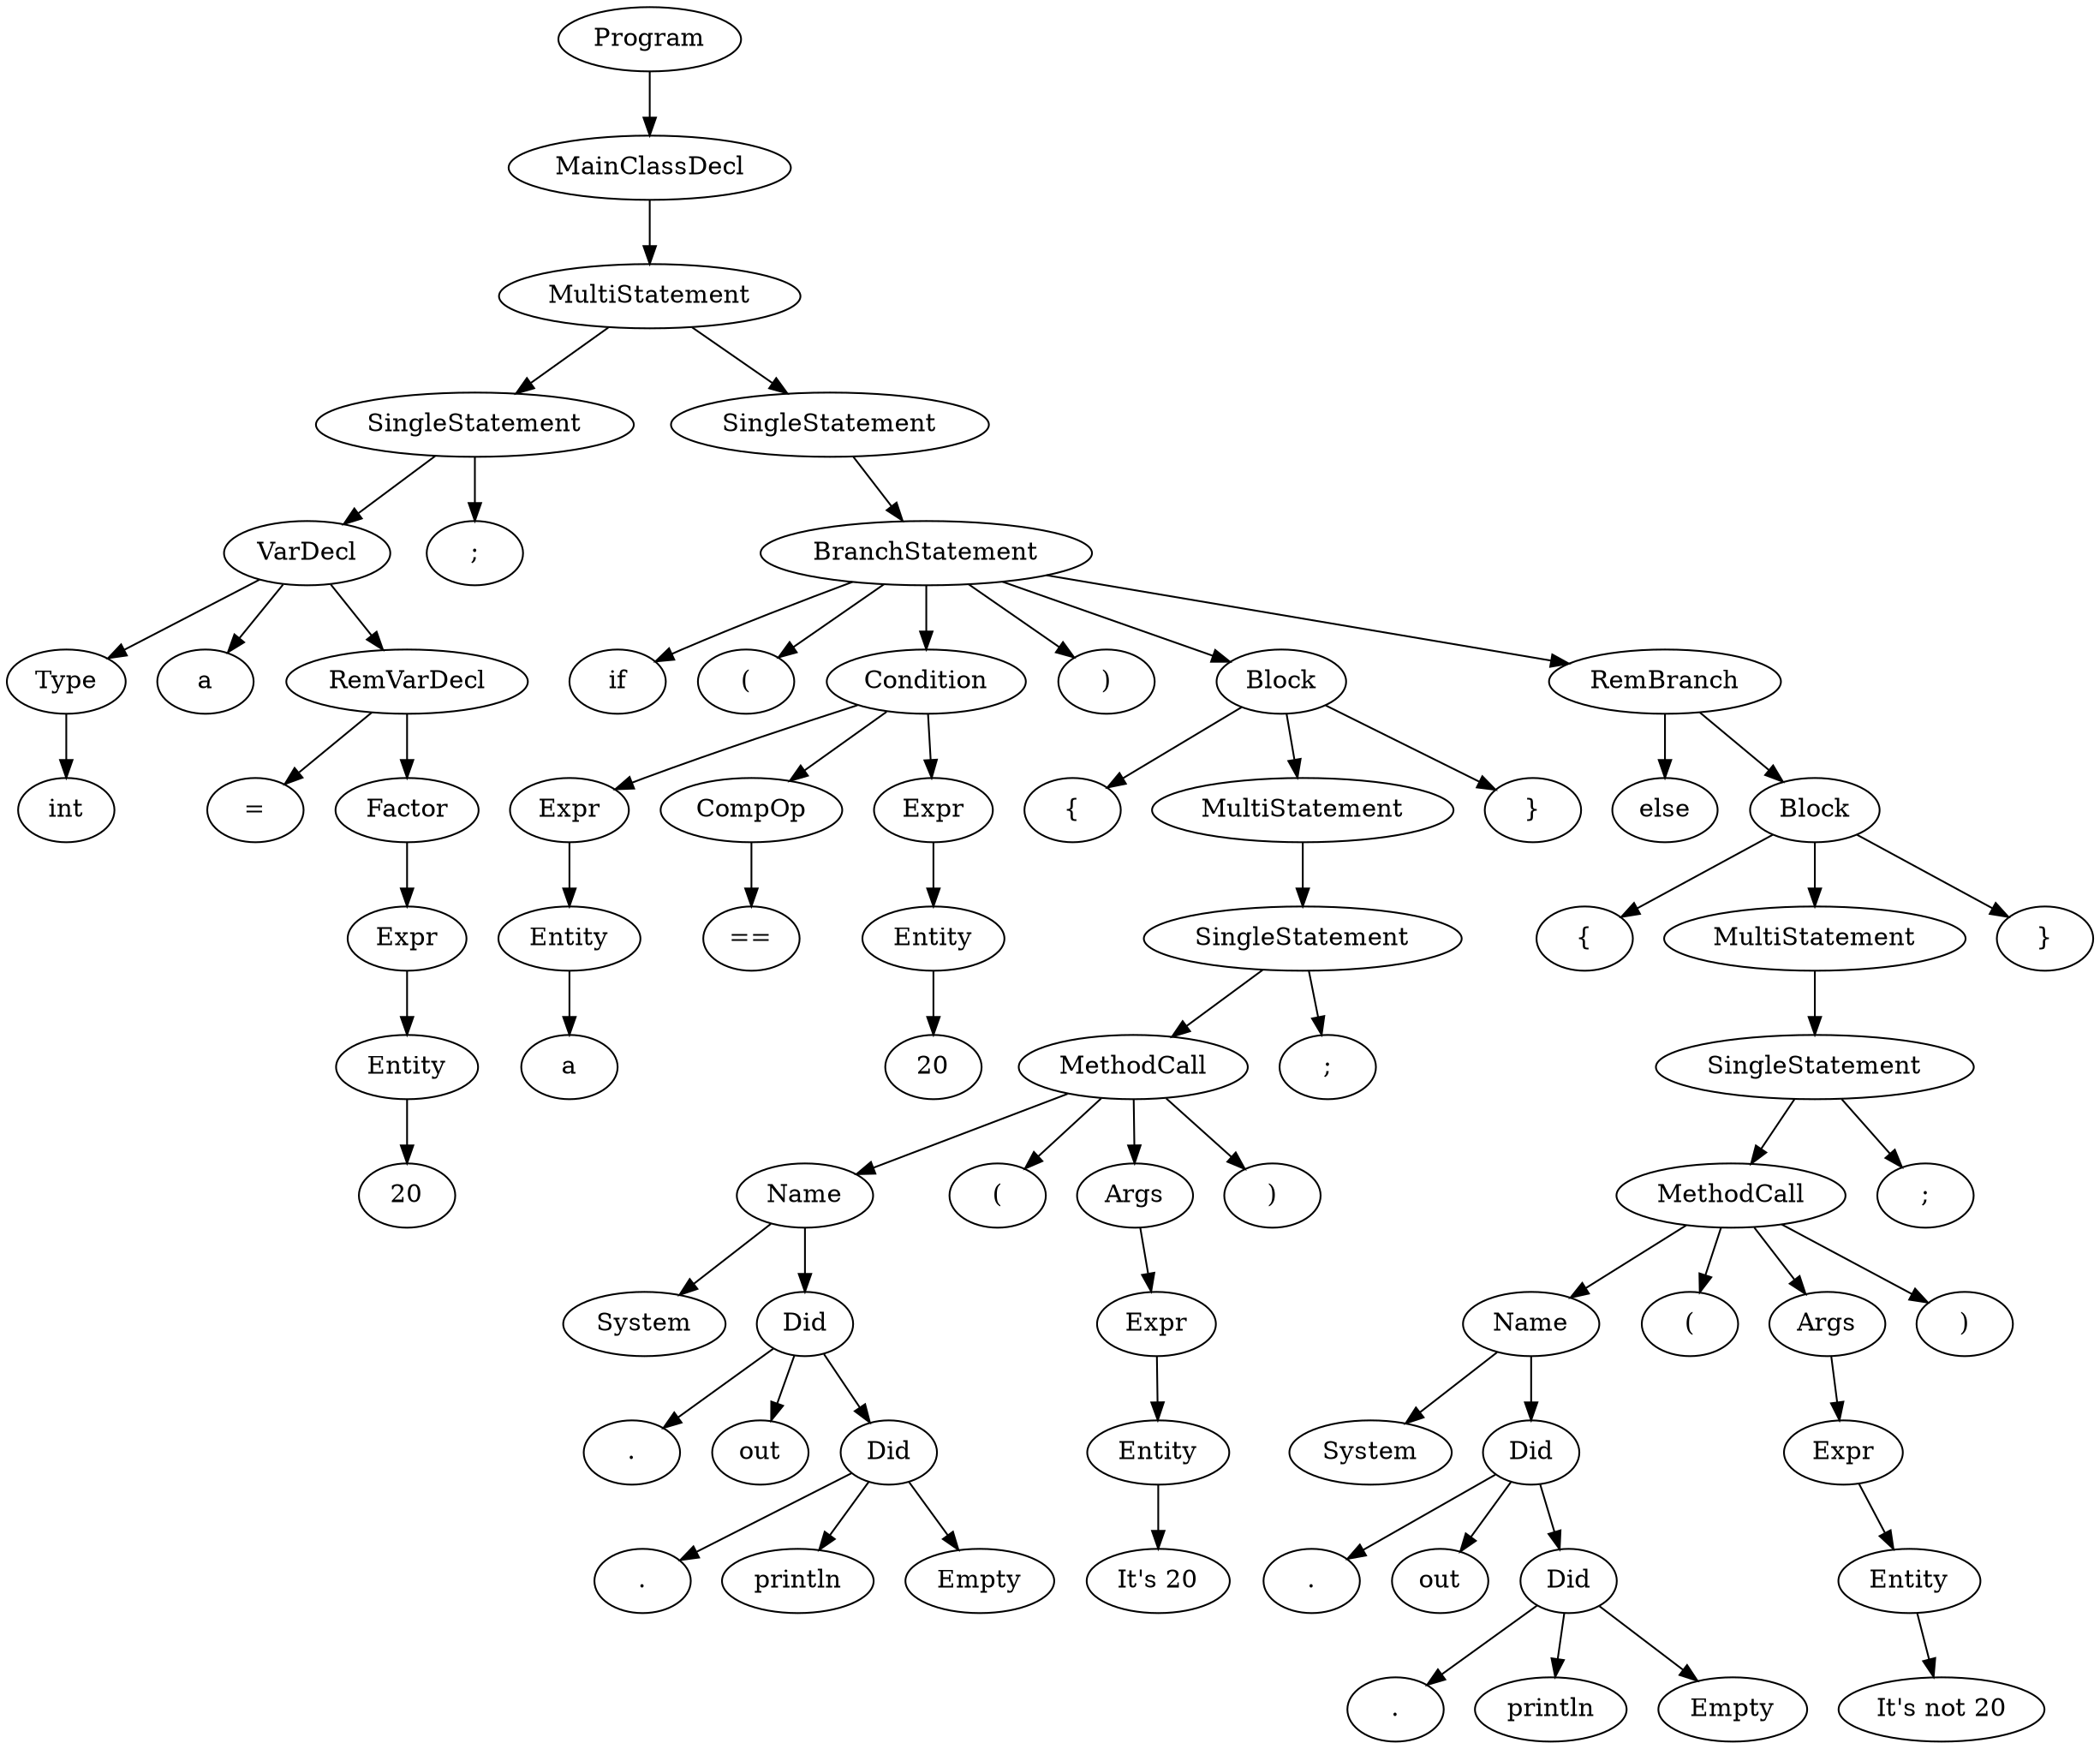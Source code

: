 digraph ParseTree {
  0 [label="Program"];
  1 [label="MainClassDecl"];
  2 [label="MultiStatement"];
  3 [label="SingleStatement"];
  4 [label="SingleStatement"];
  5 [label="VarDecl"];
  6 [label=";"];
  7 [label="BranchStatement"];
  8 [label="Type"];
  9 [label="a"];
  10 [label="RemVarDecl"];
  11 [label="if"];
  12 [label="("];
  13 [label="Condition"];
  14 [label=")"];
  15 [label="Block"];
  16 [label="RemBranch"];
  17 [label="int"];
  18 [label="="];
  19 [label="Factor"];
  20 [label="Expr"];
  21 [label="CompOp"];
  22 [label="Expr"];
  23 [label="{"];
  24 [label="MultiStatement"];
  25 [label="}"];
  26 [label="else"];
  27 [label="Block"];
  28 [label="Expr"];
  29 [label="Entity"];
  30 [label="=="];
  31 [label="Entity"];
  32 [label="SingleStatement"];
  33 [label="{"];
  34 [label="MultiStatement"];
  35 [label="}"];
  36 [label="Entity"];
  37 [label="a"];
  38 [label="20"];
  39 [label="MethodCall"];
  40 [label=";"];
  41 [label="SingleStatement"];
  42 [label="20"];
  43 [label="Name"];
  44 [label="("];
  45 [label="Args"];
  46 [label=")"];
  47 [label="MethodCall"];
  48 [label=";"];
  49 [label="System"];
  50 [label="Did"];
  51 [label="Expr"];
  52 [label="Name"];
  53 [label="("];
  54 [label="Args"];
  55 [label=")"];
  56 [label="."];
  57 [label="out"];
  58 [label="Did"];
  59 [label="Entity"];
  60 [label="System"];
  61 [label="Did"];
  62 [label="Expr"];
  63 [label="."];
  64 [label="println"];
  65 [label="Empty"];
  66 [label="It's 20"];
  67 [label="."];
  68 [label="out"];
  69 [label="Did"];
  70 [label="Entity"];
  71 [label="."];
  72 [label="println"];
  73 [label="Empty"];
  74 [label="It's not 20"];
  0 -> 1;
  1 -> 2;
  2 -> 3;
  2 -> 4;
  3 -> 5;
  3 -> 6;
  4 -> 7;
  5 -> 8;
  5 -> 9;
  5 -> 10;
  7 -> 11;
  7 -> 12;
  7 -> 13;
  7 -> 14;
  7 -> 15;
  7 -> 16;
  8 -> 17;
  10 -> 18;
  10 -> 19;
  13 -> 20;
  13 -> 21;
  13 -> 22;
  15 -> 23;
  15 -> 24;
  15 -> 25;
  16 -> 26;
  16 -> 27;
  19 -> 28;
  20 -> 29;
  21 -> 30;
  22 -> 31;
  24 -> 32;
  27 -> 33;
  27 -> 34;
  27 -> 35;
  28 -> 36;
  29 -> 37;
  31 -> 38;
  32 -> 39;
  32 -> 40;
  34 -> 41;
  36 -> 42;
  39 -> 43;
  39 -> 44;
  39 -> 45;
  39 -> 46;
  41 -> 47;
  41 -> 48;
  43 -> 49;
  43 -> 50;
  45 -> 51;
  47 -> 52;
  47 -> 53;
  47 -> 54;
  47 -> 55;
  50 -> 56;
  50 -> 57;
  50 -> 58;
  51 -> 59;
  52 -> 60;
  52 -> 61;
  54 -> 62;
  58 -> 63;
  58 -> 64;
  58 -> 65;
  59 -> 66;
  61 -> 67;
  61 -> 68;
  61 -> 69;
  62 -> 70;
  69 -> 71;
  69 -> 72;
  69 -> 73;
  70 -> 74;
}
